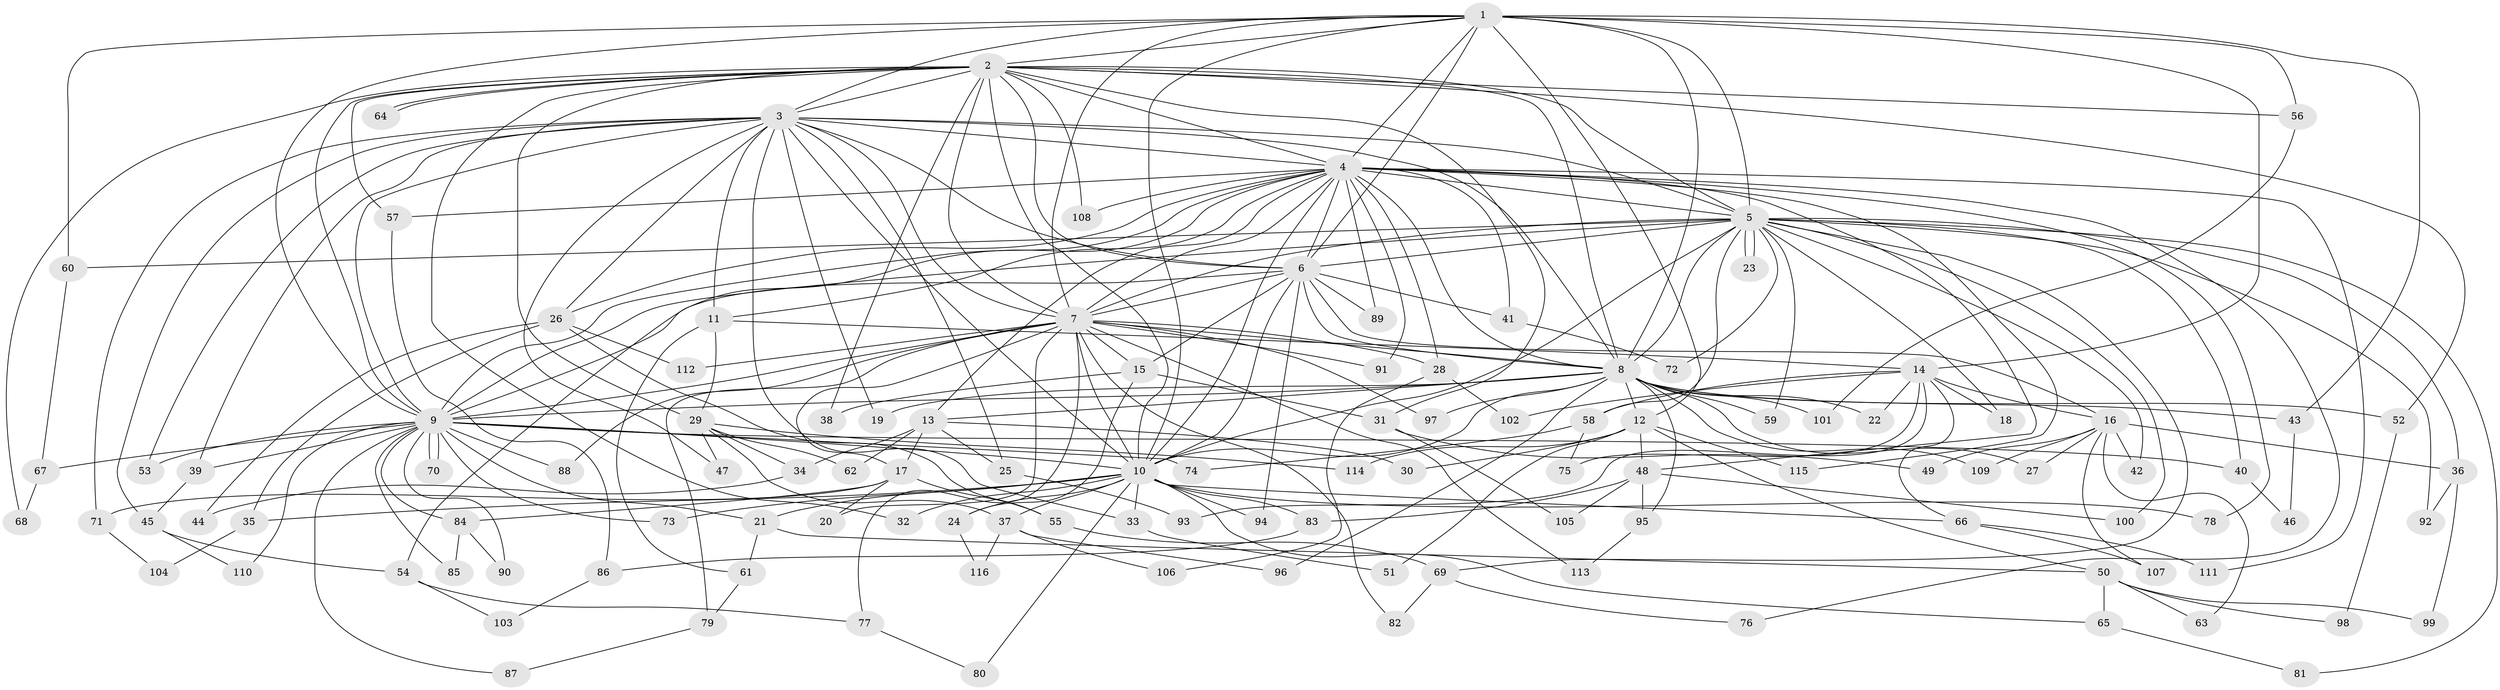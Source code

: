 // coarse degree distribution, {15: 0.012048192771084338, 18: 0.012048192771084338, 27: 0.012048192771084338, 22: 0.024096385542168676, 20: 0.012048192771084338, 19: 0.012048192771084338, 21: 0.012048192771084338, 6: 0.04819277108433735, 8: 0.012048192771084338, 7: 0.03614457831325301, 11: 0.012048192771084338, 10: 0.012048192771084338, 2: 0.4578313253012048, 1: 0.03614457831325301, 3: 0.2289156626506024, 4: 0.03614457831325301, 5: 0.024096385542168676}
// Generated by graph-tools (version 1.1) at 2025/23/03/03/25 07:23:39]
// undirected, 116 vertices, 257 edges
graph export_dot {
graph [start="1"]
  node [color=gray90,style=filled];
  1;
  2;
  3;
  4;
  5;
  6;
  7;
  8;
  9;
  10;
  11;
  12;
  13;
  14;
  15;
  16;
  17;
  18;
  19;
  20;
  21;
  22;
  23;
  24;
  25;
  26;
  27;
  28;
  29;
  30;
  31;
  32;
  33;
  34;
  35;
  36;
  37;
  38;
  39;
  40;
  41;
  42;
  43;
  44;
  45;
  46;
  47;
  48;
  49;
  50;
  51;
  52;
  53;
  54;
  55;
  56;
  57;
  58;
  59;
  60;
  61;
  62;
  63;
  64;
  65;
  66;
  67;
  68;
  69;
  70;
  71;
  72;
  73;
  74;
  75;
  76;
  77;
  78;
  79;
  80;
  81;
  82;
  83;
  84;
  85;
  86;
  87;
  88;
  89;
  90;
  91;
  92;
  93;
  94;
  95;
  96;
  97;
  98;
  99;
  100;
  101;
  102;
  103;
  104;
  105;
  106;
  107;
  108;
  109;
  110;
  111;
  112;
  113;
  114;
  115;
  116;
  1 -- 2;
  1 -- 3;
  1 -- 4;
  1 -- 5;
  1 -- 6;
  1 -- 7;
  1 -- 8;
  1 -- 9;
  1 -- 10;
  1 -- 12;
  1 -- 14;
  1 -- 43;
  1 -- 56;
  1 -- 60;
  2 -- 3;
  2 -- 4;
  2 -- 5;
  2 -- 6;
  2 -- 7;
  2 -- 8;
  2 -- 9;
  2 -- 10;
  2 -- 29;
  2 -- 31;
  2 -- 32;
  2 -- 38;
  2 -- 52;
  2 -- 56;
  2 -- 57;
  2 -- 64;
  2 -- 64;
  2 -- 68;
  2 -- 108;
  3 -- 4;
  3 -- 5;
  3 -- 6;
  3 -- 7;
  3 -- 8;
  3 -- 9;
  3 -- 10;
  3 -- 11;
  3 -- 19;
  3 -- 25;
  3 -- 26;
  3 -- 33;
  3 -- 39;
  3 -- 45;
  3 -- 47;
  3 -- 53;
  3 -- 71;
  4 -- 5;
  4 -- 6;
  4 -- 7;
  4 -- 8;
  4 -- 9;
  4 -- 10;
  4 -- 11;
  4 -- 13;
  4 -- 26;
  4 -- 28;
  4 -- 41;
  4 -- 48;
  4 -- 54;
  4 -- 57;
  4 -- 76;
  4 -- 78;
  4 -- 89;
  4 -- 91;
  4 -- 108;
  4 -- 111;
  4 -- 115;
  5 -- 6;
  5 -- 7;
  5 -- 8;
  5 -- 9;
  5 -- 10;
  5 -- 18;
  5 -- 23;
  5 -- 23;
  5 -- 36;
  5 -- 40;
  5 -- 42;
  5 -- 58;
  5 -- 59;
  5 -- 60;
  5 -- 69;
  5 -- 72;
  5 -- 81;
  5 -- 92;
  5 -- 100;
  6 -- 7;
  6 -- 8;
  6 -- 9;
  6 -- 10;
  6 -- 15;
  6 -- 16;
  6 -- 41;
  6 -- 89;
  6 -- 94;
  7 -- 8;
  7 -- 9;
  7 -- 10;
  7 -- 15;
  7 -- 17;
  7 -- 20;
  7 -- 28;
  7 -- 77;
  7 -- 79;
  7 -- 82;
  7 -- 88;
  7 -- 91;
  7 -- 97;
  7 -- 112;
  7 -- 113;
  8 -- 9;
  8 -- 10;
  8 -- 12;
  8 -- 13;
  8 -- 19;
  8 -- 22;
  8 -- 27;
  8 -- 43;
  8 -- 52;
  8 -- 59;
  8 -- 95;
  8 -- 96;
  8 -- 97;
  8 -- 101;
  8 -- 109;
  9 -- 10;
  9 -- 21;
  9 -- 39;
  9 -- 40;
  9 -- 53;
  9 -- 67;
  9 -- 70;
  9 -- 70;
  9 -- 73;
  9 -- 74;
  9 -- 84;
  9 -- 85;
  9 -- 87;
  9 -- 88;
  9 -- 90;
  9 -- 110;
  10 -- 21;
  10 -- 24;
  10 -- 32;
  10 -- 33;
  10 -- 35;
  10 -- 37;
  10 -- 65;
  10 -- 66;
  10 -- 73;
  10 -- 78;
  10 -- 80;
  10 -- 83;
  10 -- 94;
  11 -- 14;
  11 -- 29;
  11 -- 61;
  12 -- 30;
  12 -- 48;
  12 -- 50;
  12 -- 51;
  12 -- 114;
  12 -- 115;
  13 -- 17;
  13 -- 25;
  13 -- 30;
  13 -- 34;
  13 -- 62;
  14 -- 16;
  14 -- 18;
  14 -- 22;
  14 -- 58;
  14 -- 66;
  14 -- 75;
  14 -- 93;
  14 -- 102;
  15 -- 24;
  15 -- 31;
  15 -- 38;
  16 -- 27;
  16 -- 36;
  16 -- 42;
  16 -- 49;
  16 -- 63;
  16 -- 107;
  16 -- 109;
  17 -- 20;
  17 -- 55;
  17 -- 71;
  17 -- 84;
  21 -- 50;
  21 -- 61;
  24 -- 116;
  25 -- 93;
  26 -- 35;
  26 -- 44;
  26 -- 55;
  26 -- 112;
  28 -- 102;
  28 -- 106;
  29 -- 34;
  29 -- 37;
  29 -- 47;
  29 -- 62;
  29 -- 114;
  31 -- 49;
  31 -- 105;
  33 -- 51;
  34 -- 44;
  35 -- 104;
  36 -- 92;
  36 -- 99;
  37 -- 96;
  37 -- 106;
  37 -- 116;
  39 -- 45;
  40 -- 46;
  41 -- 72;
  43 -- 46;
  45 -- 54;
  45 -- 110;
  48 -- 83;
  48 -- 95;
  48 -- 100;
  48 -- 105;
  50 -- 63;
  50 -- 65;
  50 -- 98;
  50 -- 99;
  52 -- 98;
  54 -- 77;
  54 -- 103;
  55 -- 69;
  56 -- 101;
  57 -- 86;
  58 -- 74;
  58 -- 75;
  60 -- 67;
  61 -- 79;
  65 -- 81;
  66 -- 107;
  66 -- 111;
  67 -- 68;
  69 -- 76;
  69 -- 82;
  71 -- 104;
  77 -- 80;
  79 -- 87;
  83 -- 86;
  84 -- 85;
  84 -- 90;
  86 -- 103;
  95 -- 113;
}
